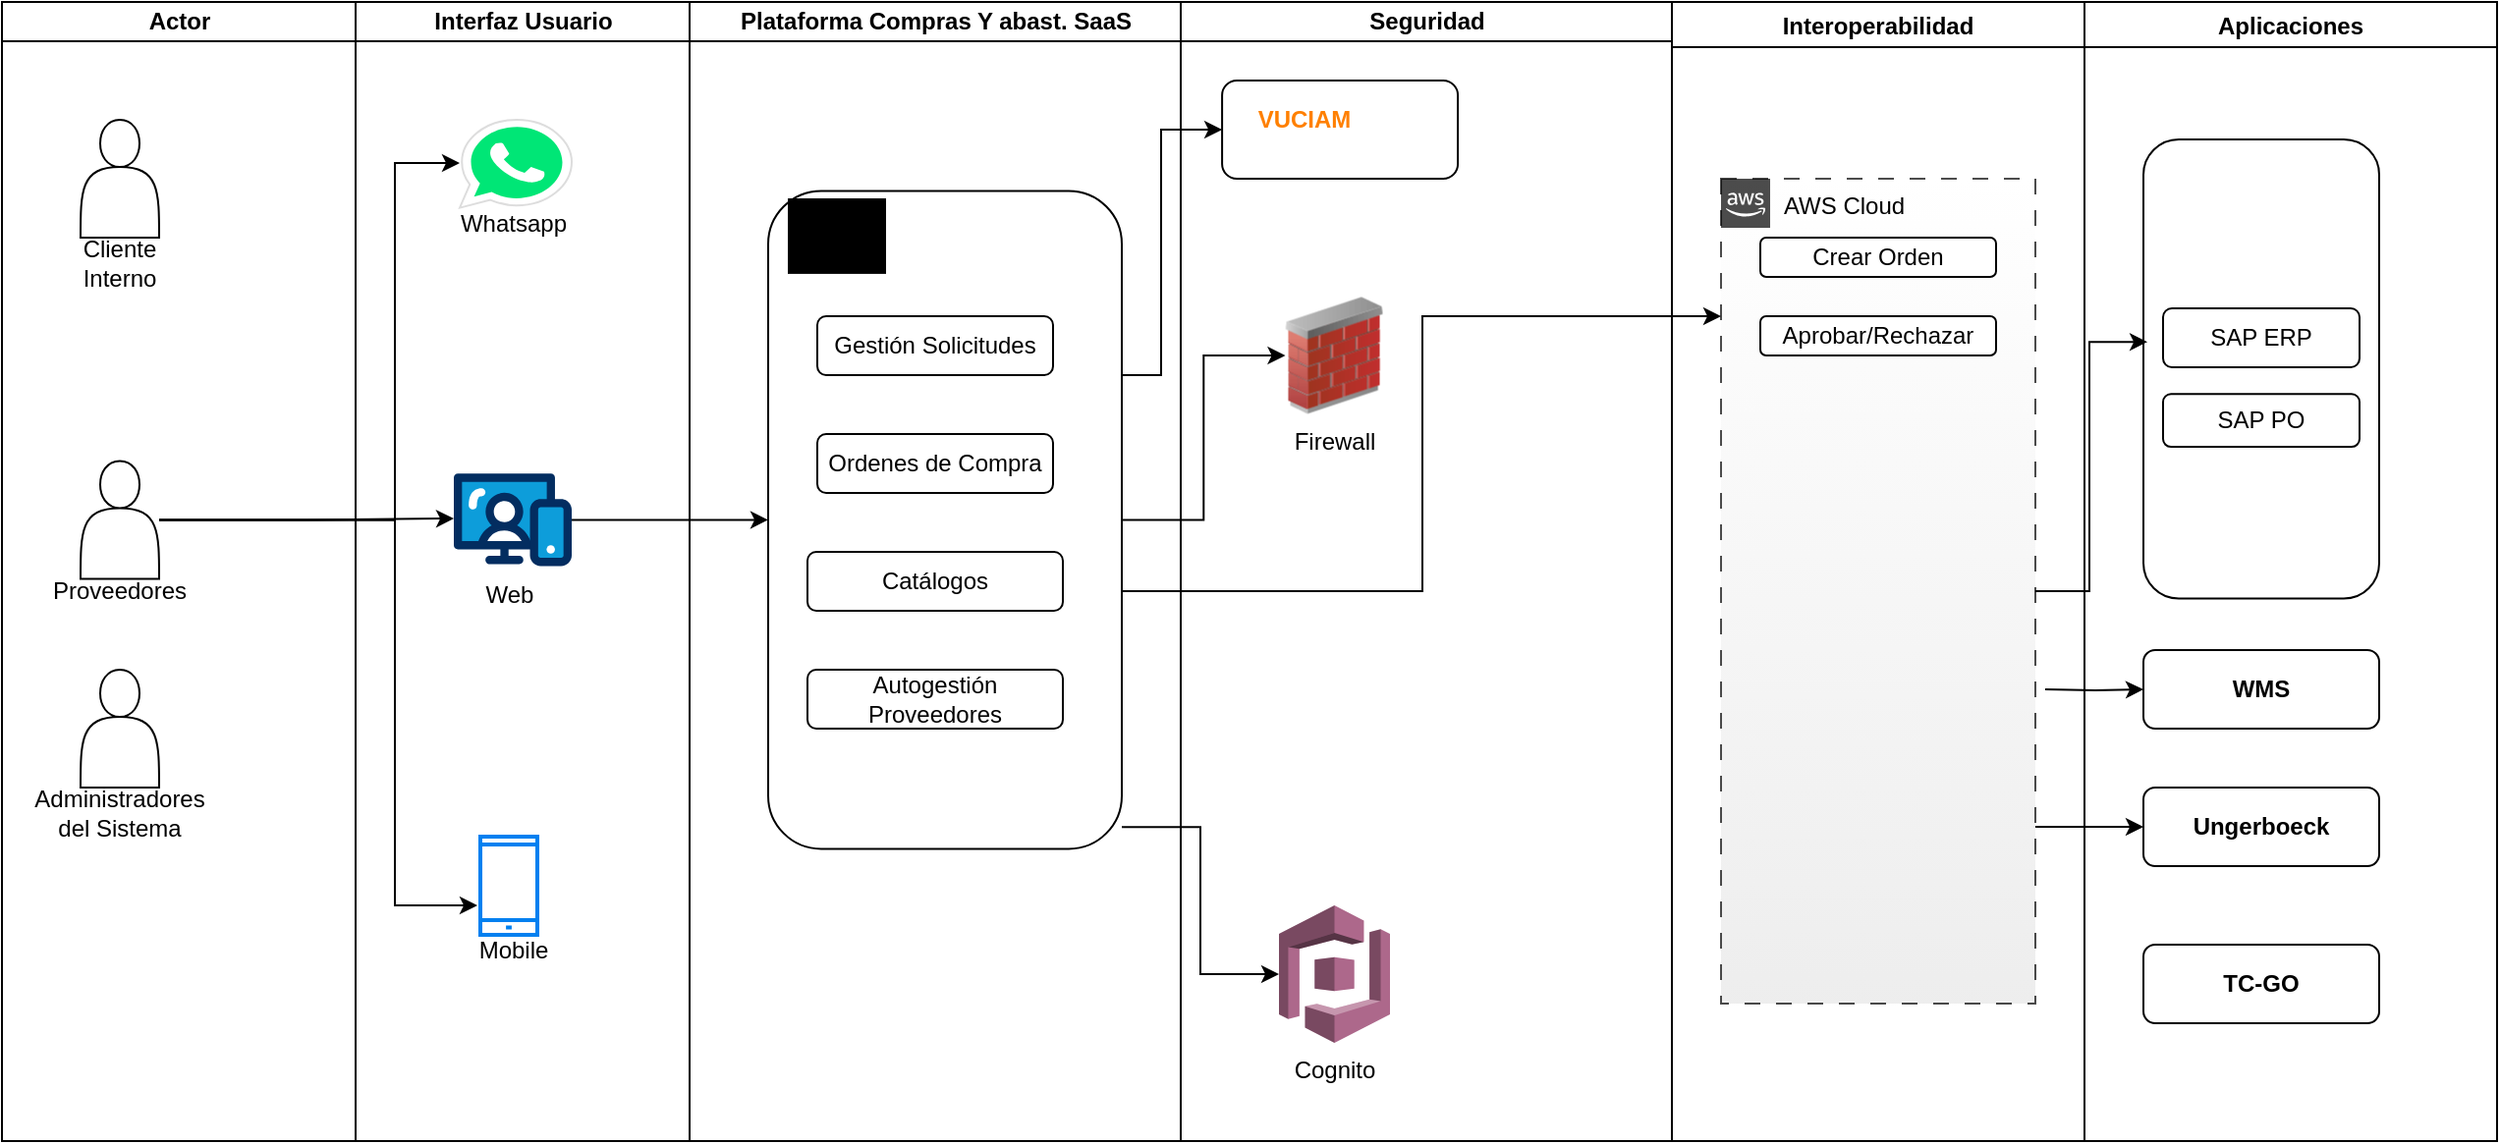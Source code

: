 <mxfile version="24.8.8">
  <diagram name="Page-1" id="_VkZlfbcH69sGK29IT94">
    <mxGraphModel dx="2501" dy="752" grid="1" gridSize="10" guides="1" tooltips="1" connect="1" arrows="1" fold="1" page="1" pageScale="1" pageWidth="827" pageHeight="1169" math="0" shadow="0">
      <root>
        <mxCell id="0" />
        <mxCell id="1" parent="0" />
        <mxCell id="QJOm7oPZ2gpyJdL4HzTK-63" value="Interoperabilidad" style="swimlane;" vertex="1" parent="1">
          <mxGeometry x="520" y="160" width="210" height="580" as="geometry" />
        </mxCell>
        <mxCell id="QJOm7oPZ2gpyJdL4HzTK-66" value="AWS Cloud" style="points=[[0,0],[0.25,0],[0.5,0],[0.75,0],[1,0],[1,0.25],[1,0.5],[1,0.75],[1,1],[0.75,1],[0.5,1],[0.25,1],[0,1],[0,0.75],[0,0.5],[0,0.25]];outlineConnect=0;html=1;whiteSpace=wrap;fontSize=12;fontStyle=0;container=0;pointerEvents=0;collapsible=0;recursiveResize=0;shape=mxgraph.aws4.group;grIcon=mxgraph.aws4.group_aws_cloud_alt;fillColor=default;verticalAlign=top;align=left;spacingLeft=30;dashed=1;fillStyle=auto;gradientColor=#E6E6E6;dashPattern=8 8;rounded=1;opacity=70;" vertex="1" parent="QJOm7oPZ2gpyJdL4HzTK-63">
          <mxGeometry x="25" y="90" width="160" height="420" as="geometry" />
        </mxCell>
        <mxCell id="QJOm7oPZ2gpyJdL4HzTK-68" value="Crear Orden" style="rounded=1;whiteSpace=wrap;html=1;" vertex="1" parent="QJOm7oPZ2gpyJdL4HzTK-63">
          <mxGeometry x="45" y="120" width="120" height="20" as="geometry" />
        </mxCell>
        <mxCell id="QJOm7oPZ2gpyJdL4HzTK-69" value="Aprobar/Rechazar" style="rounded=1;whiteSpace=wrap;html=1;" vertex="1" parent="QJOm7oPZ2gpyJdL4HzTK-63">
          <mxGeometry x="45" y="160" width="120" height="20" as="geometry" />
        </mxCell>
        <mxCell id="QJOm7oPZ2gpyJdL4HzTK-39" value="Seguridad" style="swimlane;startSize=20;html=1;" vertex="1" parent="1">
          <mxGeometry x="270" y="160" width="250" height="580" as="geometry" />
        </mxCell>
        <mxCell id="QJOm7oPZ2gpyJdL4HzTK-56" value="" style="rounded=1;whiteSpace=wrap;html=1;" vertex="1" parent="QJOm7oPZ2gpyJdL4HzTK-39">
          <mxGeometry x="21.05" y="40" width="120" height="50" as="geometry" />
        </mxCell>
        <mxCell id="QJOm7oPZ2gpyJdL4HzTK-55" value="VUCIAM" style="text;html=1;strokeColor=none;fillColor=none;align=center;verticalAlign=middle;whiteSpace=wrap;rounded=0;fontSize=12;fontColor=#FF8000;fontStyle=1;container=0;" vertex="1" parent="QJOm7oPZ2gpyJdL4HzTK-39">
          <mxGeometry x="40.0" y="50" width="46.09" height="20" as="geometry" />
        </mxCell>
        <mxCell id="QJOm7oPZ2gpyJdL4HzTK-58" value="Firewall" style="image;html=1;image=img/lib/clip_art/networking/Firewall_02_128x128.png" vertex="1" parent="QJOm7oPZ2gpyJdL4HzTK-39">
          <mxGeometry x="53.25" y="150" width="50" height="60" as="geometry" />
        </mxCell>
        <mxCell id="QJOm7oPZ2gpyJdL4HzTK-59" value="Cognito" style="outlineConnect=0;dashed=0;verticalLabelPosition=bottom;verticalAlign=top;align=center;html=1;shape=mxgraph.aws3.cognito;fillColor=#AD688B;gradientColor=none;" vertex="1" parent="QJOm7oPZ2gpyJdL4HzTK-39">
          <mxGeometry x="50" y="460" width="56.5" height="70" as="geometry" />
        </mxCell>
        <mxCell id="QJOm7oPZ2gpyJdL4HzTK-2" value="Actor" style="swimlane;startSize=20;html=1;" vertex="1" parent="1">
          <mxGeometry x="-330" y="160" width="180" height="580" as="geometry" />
        </mxCell>
        <mxCell id="QJOm7oPZ2gpyJdL4HzTK-5" value="&lt;div&gt;&lt;br&gt;&lt;/div&gt;&lt;div&gt;&lt;br&gt;&lt;/div&gt;&lt;div&gt;&lt;br&gt;&lt;/div&gt;&lt;div&gt;&lt;br&gt;&lt;/div&gt;&lt;div&gt;&lt;br&gt;&lt;/div&gt;&lt;div&gt;&lt;br&gt;&lt;/div&gt;&lt;div&gt;Cliente Interno&lt;/div&gt;" style="shape=actor;whiteSpace=wrap;html=1;" vertex="1" parent="QJOm7oPZ2gpyJdL4HzTK-2">
          <mxGeometry x="40" y="60" width="40" height="60" as="geometry" />
        </mxCell>
        <mxCell id="QJOm7oPZ2gpyJdL4HzTK-7" value="&lt;div&gt;&lt;br&gt;&lt;/div&gt;&lt;div&gt;&lt;br&gt;&lt;/div&gt;&lt;div&gt;&lt;br&gt;&lt;/div&gt;&lt;div&gt;&lt;br&gt;&lt;/div&gt;&lt;div&gt;&lt;br&gt;&lt;/div&gt;&lt;div&gt;Proveedores&lt;/div&gt;" style="shape=actor;whiteSpace=wrap;html=1;" vertex="1" parent="QJOm7oPZ2gpyJdL4HzTK-2">
          <mxGeometry x="40" y="233.7" width="40" height="60" as="geometry" />
        </mxCell>
        <mxCell id="QJOm7oPZ2gpyJdL4HzTK-8" value="&lt;div&gt;&lt;br&gt;&lt;/div&gt;&lt;div&gt;&lt;br&gt;&lt;/div&gt;&lt;div&gt;&lt;br&gt;&lt;/div&gt;&lt;div&gt;&lt;br&gt;&lt;/div&gt;&lt;div&gt;&lt;br&gt;&lt;/div&gt;&lt;div&gt;&lt;br&gt;&lt;/div&gt;&lt;div&gt;Administradores del Sistema&lt;/div&gt;" style="shape=actor;whiteSpace=wrap;html=1;" vertex="1" parent="QJOm7oPZ2gpyJdL4HzTK-2">
          <mxGeometry x="40" y="340" width="40" height="60" as="geometry" />
        </mxCell>
        <mxCell id="QJOm7oPZ2gpyJdL4HzTK-3" value="Interfaz Usuario" style="swimlane;startSize=20;html=1;" vertex="1" parent="1">
          <mxGeometry x="-150" y="160" width="170" height="580" as="geometry" />
        </mxCell>
        <mxCell id="QJOm7oPZ2gpyJdL4HzTK-9" value="" style="verticalLabelPosition=bottom;aspect=fixed;html=1;shape=mxgraph.salesforce.web;" vertex="1" parent="QJOm7oPZ2gpyJdL4HzTK-3">
          <mxGeometry x="50" y="240" width="60" height="47.4" as="geometry" />
        </mxCell>
        <mxCell id="QJOm7oPZ2gpyJdL4HzTK-10" value="" style="dashed=0;outlineConnect=0;html=1;align=center;labelPosition=center;verticalLabelPosition=bottom;verticalAlign=top;shape=mxgraph.weblogos.whatsapp;fillColor=#00E676;strokeColor=#dddddd" vertex="1" parent="QJOm7oPZ2gpyJdL4HzTK-3">
          <mxGeometry x="53" y="60" width="57" height="44.8" as="geometry" />
        </mxCell>
        <mxCell id="QJOm7oPZ2gpyJdL4HzTK-12" value="" style="html=1;verticalLabelPosition=bottom;align=center;labelBackgroundColor=#ffffff;verticalAlign=top;strokeWidth=2;strokeColor=#0080F0;shadow=0;dashed=0;shape=mxgraph.ios7.icons.smartphone;" vertex="1" parent="QJOm7oPZ2gpyJdL4HzTK-3">
          <mxGeometry x="63.5" y="425" width="29" height="50" as="geometry" />
        </mxCell>
        <mxCell id="QJOm7oPZ2gpyJdL4HzTK-47" value="Web" style="text;html=1;align=center;verticalAlign=middle;resizable=0;points=[];autosize=1;strokeColor=none;fillColor=none;" vertex="1" parent="QJOm7oPZ2gpyJdL4HzTK-3">
          <mxGeometry x="53" y="287.4" width="50" height="30" as="geometry" />
        </mxCell>
        <mxCell id="QJOm7oPZ2gpyJdL4HzTK-4" value="Plataforma Compras Y abast. SaaS" style="swimlane;startSize=20;html=1;" vertex="1" parent="1">
          <mxGeometry x="20" y="160" width="250" height="580" as="geometry" />
        </mxCell>
        <mxCell id="QJOm7oPZ2gpyJdL4HzTK-18" value="" style="rounded=1;whiteSpace=wrap;html=1;" vertex="1" parent="QJOm7oPZ2gpyJdL4HzTK-4">
          <mxGeometry x="40" y="96.2" width="180" height="335" as="geometry" />
        </mxCell>
        <mxCell id="QJOm7oPZ2gpyJdL4HzTK-19" value="" style="sketch=0;verticalLabelPosition=bottom;sketch=0;aspect=fixed;html=1;verticalAlign=top;strokeColor=none;fillColor=#000000;align=center;outlineConnect=0;pointerEvents=1;shape=mxgraph.citrix2.web_saas_apps;" vertex="1" parent="QJOm7oPZ2gpyJdL4HzTK-4">
          <mxGeometry x="50" y="100" width="50" height="38.45" as="geometry" />
        </mxCell>
        <mxCell id="QJOm7oPZ2gpyJdL4HzTK-20" value="Gestión Solicitudes" style="rounded=1;whiteSpace=wrap;html=1;" vertex="1" parent="QJOm7oPZ2gpyJdL4HzTK-4">
          <mxGeometry x="65" y="160" width="120" height="30" as="geometry" />
        </mxCell>
        <mxCell id="QJOm7oPZ2gpyJdL4HzTK-25" value="Ordenes de Compra" style="rounded=1;whiteSpace=wrap;html=1;" vertex="1" parent="QJOm7oPZ2gpyJdL4HzTK-4">
          <mxGeometry x="65" y="220" width="120" height="30" as="geometry" />
        </mxCell>
        <mxCell id="QJOm7oPZ2gpyJdL4HzTK-26" value="Catálogos" style="rounded=1;whiteSpace=wrap;html=1;" vertex="1" parent="QJOm7oPZ2gpyJdL4HzTK-4">
          <mxGeometry x="60" y="280" width="130" height="30" as="geometry" />
        </mxCell>
        <mxCell id="QJOm7oPZ2gpyJdL4HzTK-78" value="Autogestión Proveedores" style="rounded=1;whiteSpace=wrap;html=1;" vertex="1" parent="QJOm7oPZ2gpyJdL4HzTK-4">
          <mxGeometry x="60" y="340" width="130" height="30" as="geometry" />
        </mxCell>
        <mxCell id="QJOm7oPZ2gpyJdL4HzTK-48" value="Whatsapp" style="text;html=1;align=center;verticalAlign=middle;resizable=0;points=[];autosize=1;strokeColor=none;fillColor=none;" vertex="1" parent="1">
          <mxGeometry x="-110" y="258" width="80" height="30" as="geometry" />
        </mxCell>
        <mxCell id="QJOm7oPZ2gpyJdL4HzTK-49" value="Mobile" style="text;html=1;align=center;verticalAlign=middle;resizable=0;points=[];autosize=1;strokeColor=none;fillColor=none;" vertex="1" parent="1">
          <mxGeometry x="-100" y="628" width="60" height="30" as="geometry" />
        </mxCell>
        <mxCell id="QJOm7oPZ2gpyJdL4HzTK-50" style="edgeStyle=orthogonalEdgeStyle;rounded=0;orthogonalLoop=1;jettySize=auto;html=1;entryX=0;entryY=0.485;entryDx=0;entryDy=0;entryPerimeter=0;" edge="1" parent="1" source="QJOm7oPZ2gpyJdL4HzTK-7" target="QJOm7oPZ2gpyJdL4HzTK-9">
          <mxGeometry relative="1" as="geometry" />
        </mxCell>
        <mxCell id="QJOm7oPZ2gpyJdL4HzTK-51" style="edgeStyle=orthogonalEdgeStyle;rounded=0;orthogonalLoop=1;jettySize=auto;html=1;" edge="1" parent="1" source="QJOm7oPZ2gpyJdL4HzTK-7" target="QJOm7oPZ2gpyJdL4HzTK-10">
          <mxGeometry relative="1" as="geometry">
            <Array as="points">
              <mxPoint x="-130" y="424" />
              <mxPoint x="-130" y="242" />
            </Array>
          </mxGeometry>
        </mxCell>
        <mxCell id="QJOm7oPZ2gpyJdL4HzTK-52" style="edgeStyle=orthogonalEdgeStyle;rounded=0;orthogonalLoop=1;jettySize=auto;html=1;entryX=-0.052;entryY=0.7;entryDx=0;entryDy=0;entryPerimeter=0;" edge="1" parent="1" source="QJOm7oPZ2gpyJdL4HzTK-7" target="QJOm7oPZ2gpyJdL4HzTK-12">
          <mxGeometry relative="1" as="geometry">
            <Array as="points">
              <mxPoint x="-130" y="424" />
              <mxPoint x="-130" y="620" />
            </Array>
          </mxGeometry>
        </mxCell>
        <mxCell id="QJOm7oPZ2gpyJdL4HzTK-53" style="edgeStyle=orthogonalEdgeStyle;rounded=0;orthogonalLoop=1;jettySize=auto;html=1;entryX=0;entryY=0.5;entryDx=0;entryDy=0;" edge="1" parent="1" source="QJOm7oPZ2gpyJdL4HzTK-9" target="QJOm7oPZ2gpyJdL4HzTK-18">
          <mxGeometry relative="1" as="geometry" />
        </mxCell>
        <mxCell id="QJOm7oPZ2gpyJdL4HzTK-60" style="edgeStyle=orthogonalEdgeStyle;rounded=0;orthogonalLoop=1;jettySize=auto;html=1;entryX=0;entryY=0.5;entryDx=0;entryDy=0;" edge="1" parent="1" source="QJOm7oPZ2gpyJdL4HzTK-18" target="QJOm7oPZ2gpyJdL4HzTK-58">
          <mxGeometry relative="1" as="geometry" />
        </mxCell>
        <mxCell id="QJOm7oPZ2gpyJdL4HzTK-61" style="edgeStyle=orthogonalEdgeStyle;rounded=0;orthogonalLoop=1;jettySize=auto;html=1;entryX=0;entryY=0.5;entryDx=0;entryDy=0;" edge="1" parent="1" source="QJOm7oPZ2gpyJdL4HzTK-18" target="QJOm7oPZ2gpyJdL4HzTK-56">
          <mxGeometry relative="1" as="geometry">
            <Array as="points">
              <mxPoint x="260" y="350" />
              <mxPoint x="260" y="225" />
            </Array>
          </mxGeometry>
        </mxCell>
        <mxCell id="QJOm7oPZ2gpyJdL4HzTK-62" style="edgeStyle=orthogonalEdgeStyle;rounded=0;orthogonalLoop=1;jettySize=auto;html=1;entryX=0;entryY=0.5;entryDx=0;entryDy=0;entryPerimeter=0;exitX=1;exitY=0.967;exitDx=0;exitDy=0;exitPerimeter=0;" edge="1" parent="1" source="QJOm7oPZ2gpyJdL4HzTK-18" target="QJOm7oPZ2gpyJdL4HzTK-59">
          <mxGeometry relative="1" as="geometry" />
        </mxCell>
        <mxCell id="QJOm7oPZ2gpyJdL4HzTK-70" value="Aplicaciones" style="swimlane;" vertex="1" parent="1">
          <mxGeometry x="730" y="160" width="210" height="580" as="geometry" />
        </mxCell>
        <mxCell id="QJOm7oPZ2gpyJdL4HzTK-75" value="" style="rounded=1;whiteSpace=wrap;html=1;" vertex="1" parent="QJOm7oPZ2gpyJdL4HzTK-70">
          <mxGeometry x="30" y="70" width="120" height="233.8" as="geometry" />
        </mxCell>
        <mxCell id="QJOm7oPZ2gpyJdL4HzTK-76" value="" style="shape=image;verticalLabelPosition=bottom;verticalAlign=top;imageAspect=0;image=https://external-content.duckduckgo.com/iu/?u=https%3A%2F%2Ftse1.mm.bing.net%2Fth%3Fid%3DOIP.2KwUItE0pV7lGtcwDr6idwHaHa%26pid%3DApi&amp;f=1&amp;ipt=9bf0a879177b7251136c790d76ba4e812d0a6eeffe27221b29425dbfaf020553&amp;ipo=images;" vertex="1" parent="QJOm7oPZ2gpyJdL4HzTK-70">
          <mxGeometry x="40" y="80" width="70" height="52" as="geometry" />
        </mxCell>
        <mxCell id="QJOm7oPZ2gpyJdL4HzTK-77" value="SAP ERP" style="rounded=1;whiteSpace=wrap;html=1;" vertex="1" parent="QJOm7oPZ2gpyJdL4HzTK-70">
          <mxGeometry x="40" y="156" width="100" height="30" as="geometry" />
        </mxCell>
        <mxCell id="QJOm7oPZ2gpyJdL4HzTK-74" value="SAP PO" style="rounded=1;whiteSpace=wrap;html=1;" vertex="1" parent="QJOm7oPZ2gpyJdL4HzTK-70">
          <mxGeometry x="40" y="199.65" width="100" height="26.9" as="geometry" />
        </mxCell>
        <mxCell id="QJOm7oPZ2gpyJdL4HzTK-80" value="&lt;b&gt;WMS&lt;/b&gt;" style="rounded=1;whiteSpace=wrap;html=1;" vertex="1" parent="QJOm7oPZ2gpyJdL4HzTK-70">
          <mxGeometry x="30" y="330" width="120" height="40" as="geometry" />
        </mxCell>
        <mxCell id="QJOm7oPZ2gpyJdL4HzTK-81" value="&lt;b&gt;Ungerboeck&lt;/b&gt;" style="rounded=1;whiteSpace=wrap;html=1;" vertex="1" parent="QJOm7oPZ2gpyJdL4HzTK-70">
          <mxGeometry x="30" y="400" width="120" height="40" as="geometry" />
        </mxCell>
        <mxCell id="QJOm7oPZ2gpyJdL4HzTK-82" value="&lt;b&gt;TC-GO&lt;/b&gt;" style="rounded=1;whiteSpace=wrap;html=1;" vertex="1" parent="QJOm7oPZ2gpyJdL4HzTK-70">
          <mxGeometry x="30" y="480" width="120" height="40" as="geometry" />
        </mxCell>
        <mxCell id="QJOm7oPZ2gpyJdL4HzTK-79" style="edgeStyle=orthogonalEdgeStyle;rounded=0;orthogonalLoop=1;jettySize=auto;html=1;" edge="1" parent="1" source="QJOm7oPZ2gpyJdL4HzTK-18" target="QJOm7oPZ2gpyJdL4HzTK-66">
          <mxGeometry relative="1" as="geometry">
            <Array as="points">
              <mxPoint x="393" y="460" />
              <mxPoint x="393" y="320" />
            </Array>
          </mxGeometry>
        </mxCell>
        <mxCell id="QJOm7oPZ2gpyJdL4HzTK-83" style="edgeStyle=orthogonalEdgeStyle;rounded=0;orthogonalLoop=1;jettySize=auto;html=1;entryX=0.017;entryY=0.441;entryDx=0;entryDy=0;entryPerimeter=0;" edge="1" parent="1" source="QJOm7oPZ2gpyJdL4HzTK-66" target="QJOm7oPZ2gpyJdL4HzTK-75">
          <mxGeometry relative="1" as="geometry" />
        </mxCell>
        <mxCell id="QJOm7oPZ2gpyJdL4HzTK-85" style="edgeStyle=orthogonalEdgeStyle;rounded=0;orthogonalLoop=1;jettySize=auto;html=1;" edge="1" parent="1" target="QJOm7oPZ2gpyJdL4HzTK-80">
          <mxGeometry relative="1" as="geometry">
            <mxPoint x="710" y="510" as="sourcePoint" />
          </mxGeometry>
        </mxCell>
        <mxCell id="QJOm7oPZ2gpyJdL4HzTK-86" style="edgeStyle=orthogonalEdgeStyle;rounded=0;orthogonalLoop=1;jettySize=auto;html=1;" edge="1" parent="1" source="QJOm7oPZ2gpyJdL4HzTK-66" target="QJOm7oPZ2gpyJdL4HzTK-81">
          <mxGeometry relative="1" as="geometry">
            <Array as="points">
              <mxPoint x="720" y="580" />
              <mxPoint x="720" y="580" />
            </Array>
          </mxGeometry>
        </mxCell>
      </root>
    </mxGraphModel>
  </diagram>
</mxfile>
